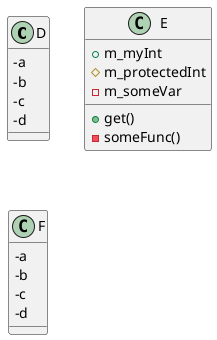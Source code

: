@startuml
class D {
-a
-b
-c
-d
}
class E {
+get()
+m_myInt
#m_protectedInt
-someFunc()
-m_someVar
}
class F {
-a
-b
-c
-d
}
@enduml